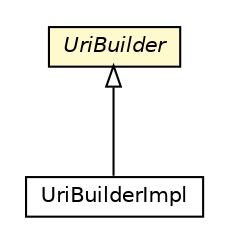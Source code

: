 #!/usr/local/bin/dot
#
# Class diagram 
# Generated by UMLGraph version R5_6-24-gf6e263 (http://www.umlgraph.org/)
#

digraph G {
	edge [fontname="Helvetica",fontsize=10,labelfontname="Helvetica",labelfontsize=10];
	node [fontname="Helvetica",fontsize=10,shape=plaintext];
	nodesep=0.25;
	ranksep=0.5;
	// io.reinert.requestor.core.uri.UriBuilderImpl
	c60360 [label=<<table title="io.reinert.requestor.core.uri.UriBuilderImpl" border="0" cellborder="1" cellspacing="0" cellpadding="2" port="p" href="./UriBuilderImpl.html">
		<tr><td><table border="0" cellspacing="0" cellpadding="1">
<tr><td align="center" balign="center"> UriBuilderImpl </td></tr>
		</table></td></tr>
		</table>>, URL="./UriBuilderImpl.html", fontname="Helvetica", fontcolor="black", fontsize=10.0];
	// io.reinert.requestor.core.uri.UriBuilder
	c60364 [label=<<table title="io.reinert.requestor.core.uri.UriBuilder" border="0" cellborder="1" cellspacing="0" cellpadding="2" port="p" bgcolor="lemonChiffon" href="./UriBuilder.html">
		<tr><td><table border="0" cellspacing="0" cellpadding="1">
<tr><td align="center" balign="center"><font face="Helvetica-Oblique"> UriBuilder </font></td></tr>
		</table></td></tr>
		</table>>, URL="./UriBuilder.html", fontname="Helvetica", fontcolor="black", fontsize=10.0];
	//io.reinert.requestor.core.uri.UriBuilderImpl extends io.reinert.requestor.core.uri.UriBuilder
	c60364:p -> c60360:p [dir=back,arrowtail=empty];
}

